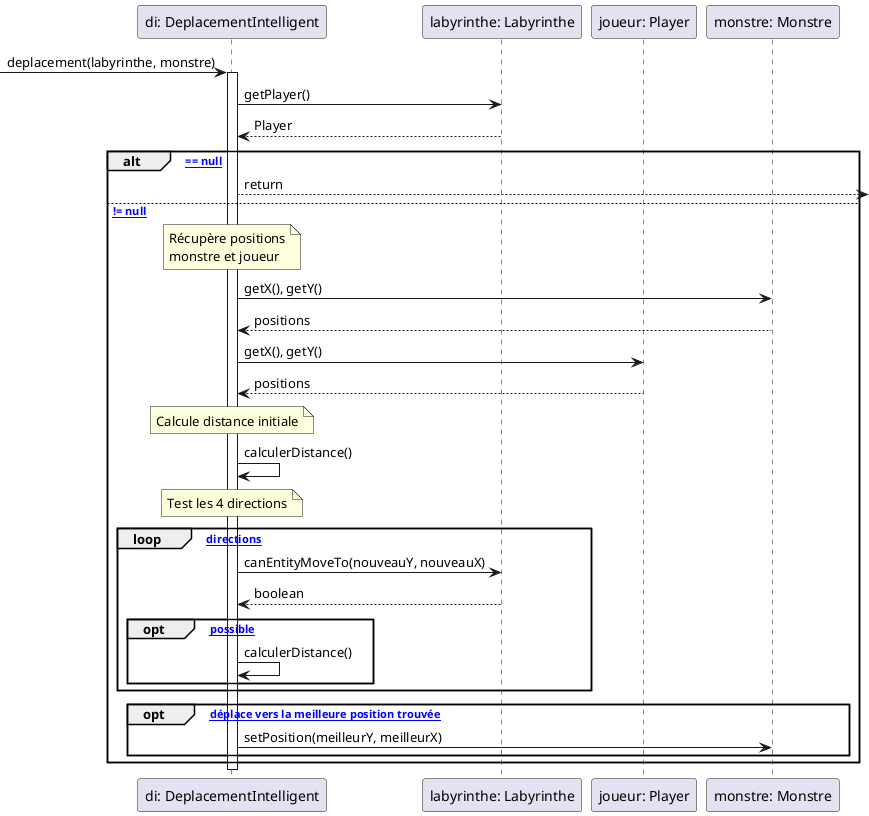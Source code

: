 @startuml
participant "di: DeplacementIntelligent" as DI
participant "labyrinthe: Labyrinthe" as Laby
participant "joueur: Player" as Player
participant "monstre: Monstre" as Monstre

-> DI : deplacement(labyrinthe, monstre)
activate DI

DI -> Laby : getPlayer()
Laby --> DI : Player

alt [joueur == null]
    DI --> : return
else [joueur != null]
    
    note over DI : Récupère positions\nmonstre et joueur
    DI -> Monstre : getX(), getY()
    Monstre --> DI : positions
    
    DI -> Player : getX(), getY()
    Player --> DI : positions
    
    note over DI : Calcule distance initiale
    DI -> DI : calculerDistance()
    
    note over DI : Test les 4 directions
    loop [4 directions]
        DI -> Laby : canEntityMoveTo(nouveauY, nouveauX)
        Laby --> DI : boolean
        
        opt [mouvement possible]
            DI -> DI : calculerDistance()
        end
    end
    
    opt [. déplace vers la meilleure position trouvée]
        DI -> Monstre : setPosition(meilleurY, meilleurX)
    end
end

deactivate DI
@enduml